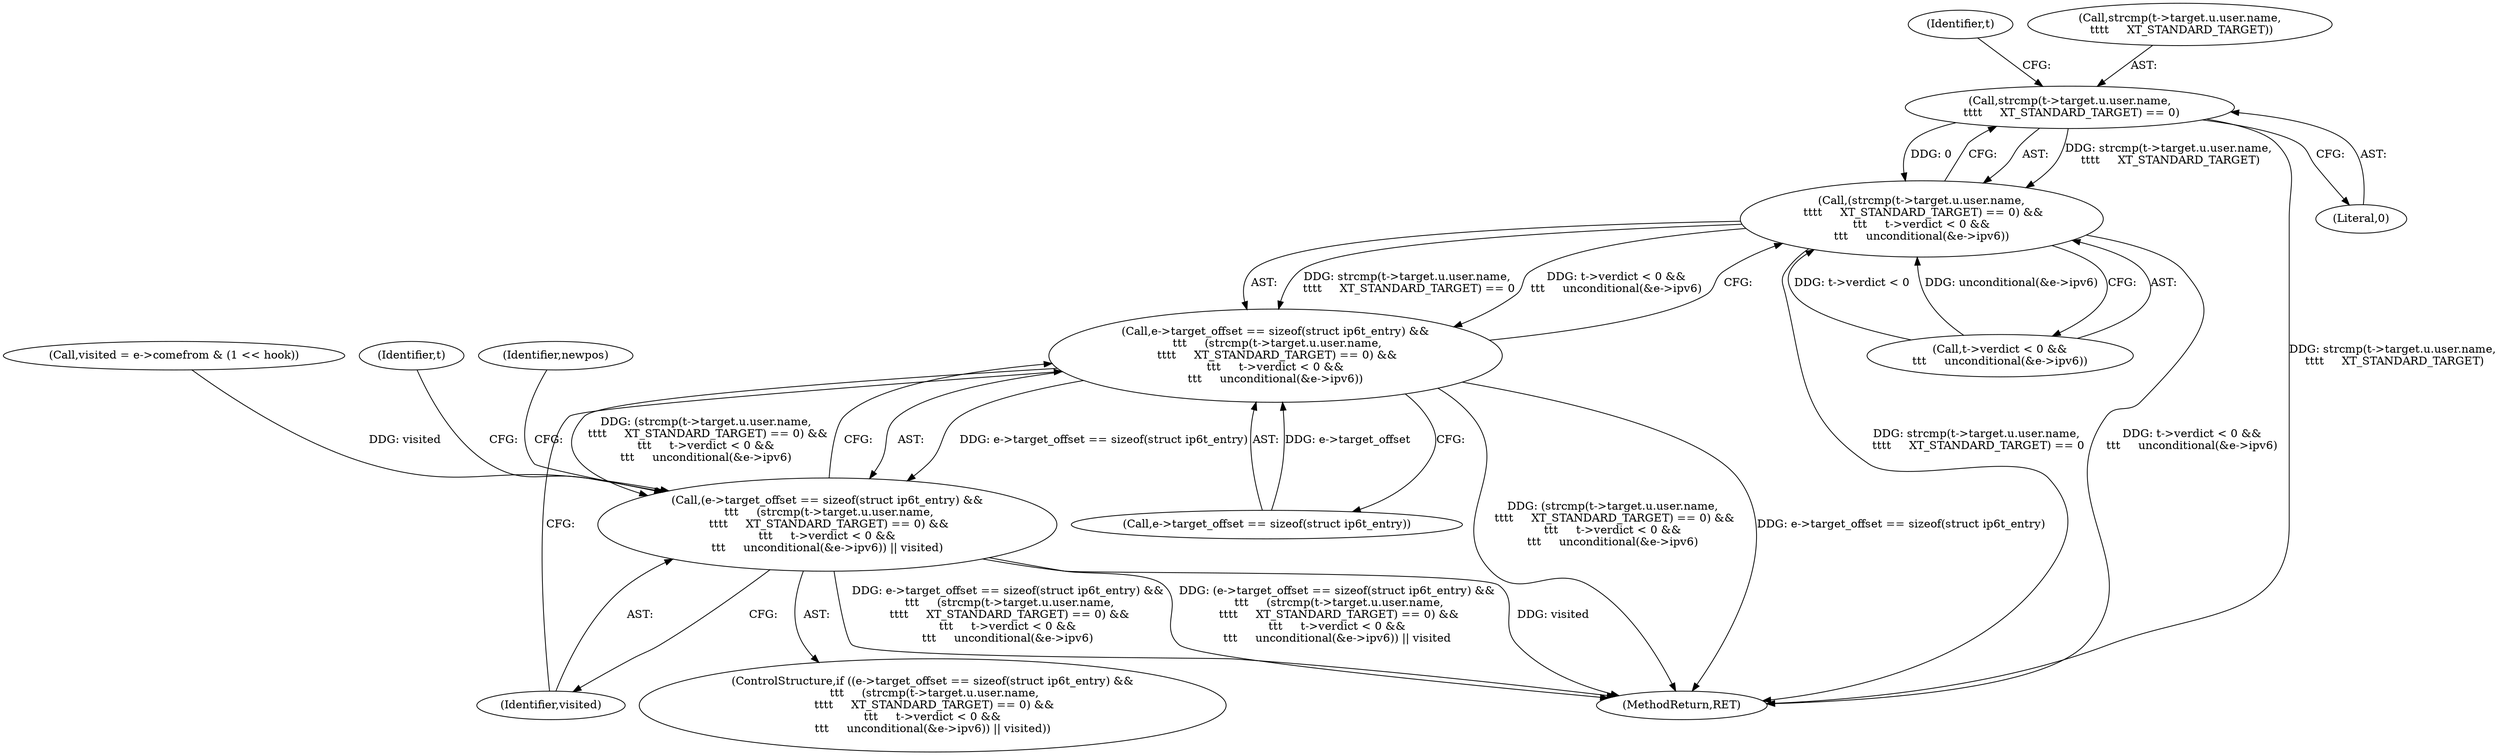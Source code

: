 digraph "1_linux_54d83fc74aa9ec72794373cb47432c5f7fb1a309_11@API" {
"1000213" [label="(Call,strcmp(t->target.u.user.name,\n \t\t\t\t     XT_STANDARD_TARGET) == 0)"];
"1000212" [label="(Call,(strcmp(t->target.u.user.name,\n \t\t\t\t     XT_STANDARD_TARGET) == 0) &&\n\t\t\t     t->verdict < 0 &&\n\t\t\t     unconditional(&e->ipv6))"];
"1000205" [label="(Call,e->target_offset == sizeof(struct ip6t_entry) &&\n \t\t\t     (strcmp(t->target.u.user.name,\n \t\t\t\t     XT_STANDARD_TARGET) == 0) &&\n\t\t\t     t->verdict < 0 &&\n\t\t\t     unconditional(&e->ipv6))"];
"1000204" [label="(Call,(e->target_offset == sizeof(struct ip6t_entry) &&\n \t\t\t     (strcmp(t->target.u.user.name,\n \t\t\t\t     XT_STANDARD_TARGET) == 0) &&\n\t\t\t     t->verdict < 0 &&\n\t\t\t     unconditional(&e->ipv6)) || visited)"];
"1000249" [label="(Identifier,t)"];
"1000226" [label="(Call,t->verdict < 0 &&\n\t\t\t     unconditional(&e->ipv6))"];
"1000237" [label="(Identifier,visited)"];
"1000229" [label="(Identifier,t)"];
"1000225" [label="(Literal,0)"];
"1000205" [label="(Call,e->target_offset == sizeof(struct ip6t_entry) &&\n \t\t\t     (strcmp(t->target.u.user.name,\n \t\t\t\t     XT_STANDARD_TARGET) == 0) &&\n\t\t\t     t->verdict < 0 &&\n\t\t\t     unconditional(&e->ipv6))"];
"1000206" [label="(Call,e->target_offset == sizeof(struct ip6t_entry))"];
"1000213" [label="(Call,strcmp(t->target.u.user.name,\n \t\t\t\t     XT_STANDARD_TARGET) == 0)"];
"1000204" [label="(Call,(e->target_offset == sizeof(struct ip6t_entry) &&\n \t\t\t     (strcmp(t->target.u.user.name,\n \t\t\t\t     XT_STANDARD_TARGET) == 0) &&\n\t\t\t     t->verdict < 0 &&\n\t\t\t     unconditional(&e->ipv6)) || visited)"];
"1000358" [label="(Identifier,newpos)"];
"1000165" [label="(Call,visited = e->comefrom & (1 << hook))"];
"1000432" [label="(MethodReturn,RET)"];
"1000214" [label="(Call,strcmp(t->target.u.user.name,\n \t\t\t\t     XT_STANDARD_TARGET))"];
"1000203" [label="(ControlStructure,if ((e->target_offset == sizeof(struct ip6t_entry) &&\n \t\t\t     (strcmp(t->target.u.user.name,\n \t\t\t\t     XT_STANDARD_TARGET) == 0) &&\n\t\t\t     t->verdict < 0 &&\n\t\t\t     unconditional(&e->ipv6)) || visited))"];
"1000212" [label="(Call,(strcmp(t->target.u.user.name,\n \t\t\t\t     XT_STANDARD_TARGET) == 0) &&\n\t\t\t     t->verdict < 0 &&\n\t\t\t     unconditional(&e->ipv6))"];
"1000213" -> "1000212"  [label="AST: "];
"1000213" -> "1000225"  [label="CFG: "];
"1000214" -> "1000213"  [label="AST: "];
"1000225" -> "1000213"  [label="AST: "];
"1000229" -> "1000213"  [label="CFG: "];
"1000212" -> "1000213"  [label="CFG: "];
"1000213" -> "1000432"  [label="DDG: strcmp(t->target.u.user.name,\n \t\t\t\t     XT_STANDARD_TARGET)"];
"1000213" -> "1000212"  [label="DDG: strcmp(t->target.u.user.name,\n \t\t\t\t     XT_STANDARD_TARGET)"];
"1000213" -> "1000212"  [label="DDG: 0"];
"1000212" -> "1000205"  [label="AST: "];
"1000212" -> "1000226"  [label="CFG: "];
"1000226" -> "1000212"  [label="AST: "];
"1000205" -> "1000212"  [label="CFG: "];
"1000212" -> "1000432"  [label="DDG: t->verdict < 0 &&\n\t\t\t     unconditional(&e->ipv6)"];
"1000212" -> "1000432"  [label="DDG: strcmp(t->target.u.user.name,\n \t\t\t\t     XT_STANDARD_TARGET) == 0"];
"1000212" -> "1000205"  [label="DDG: strcmp(t->target.u.user.name,\n \t\t\t\t     XT_STANDARD_TARGET) == 0"];
"1000212" -> "1000205"  [label="DDG: t->verdict < 0 &&\n\t\t\t     unconditional(&e->ipv6)"];
"1000226" -> "1000212"  [label="DDG: t->verdict < 0"];
"1000226" -> "1000212"  [label="DDG: unconditional(&e->ipv6)"];
"1000205" -> "1000204"  [label="AST: "];
"1000205" -> "1000206"  [label="CFG: "];
"1000206" -> "1000205"  [label="AST: "];
"1000237" -> "1000205"  [label="CFG: "];
"1000204" -> "1000205"  [label="CFG: "];
"1000205" -> "1000432"  [label="DDG: e->target_offset == sizeof(struct ip6t_entry)"];
"1000205" -> "1000432"  [label="DDG: (strcmp(t->target.u.user.name,\n \t\t\t\t     XT_STANDARD_TARGET) == 0) &&\n\t\t\t     t->verdict < 0 &&\n\t\t\t     unconditional(&e->ipv6)"];
"1000205" -> "1000204"  [label="DDG: e->target_offset == sizeof(struct ip6t_entry)"];
"1000205" -> "1000204"  [label="DDG: (strcmp(t->target.u.user.name,\n \t\t\t\t     XT_STANDARD_TARGET) == 0) &&\n\t\t\t     t->verdict < 0 &&\n\t\t\t     unconditional(&e->ipv6)"];
"1000206" -> "1000205"  [label="DDG: e->target_offset"];
"1000204" -> "1000203"  [label="AST: "];
"1000204" -> "1000237"  [label="CFG: "];
"1000237" -> "1000204"  [label="AST: "];
"1000249" -> "1000204"  [label="CFG: "];
"1000358" -> "1000204"  [label="CFG: "];
"1000204" -> "1000432"  [label="DDG: visited"];
"1000204" -> "1000432"  [label="DDG: e->target_offset == sizeof(struct ip6t_entry) &&\n \t\t\t     (strcmp(t->target.u.user.name,\n \t\t\t\t     XT_STANDARD_TARGET) == 0) &&\n\t\t\t     t->verdict < 0 &&\n\t\t\t     unconditional(&e->ipv6)"];
"1000204" -> "1000432"  [label="DDG: (e->target_offset == sizeof(struct ip6t_entry) &&\n \t\t\t     (strcmp(t->target.u.user.name,\n \t\t\t\t     XT_STANDARD_TARGET) == 0) &&\n\t\t\t     t->verdict < 0 &&\n\t\t\t     unconditional(&e->ipv6)) || visited"];
"1000165" -> "1000204"  [label="DDG: visited"];
}
